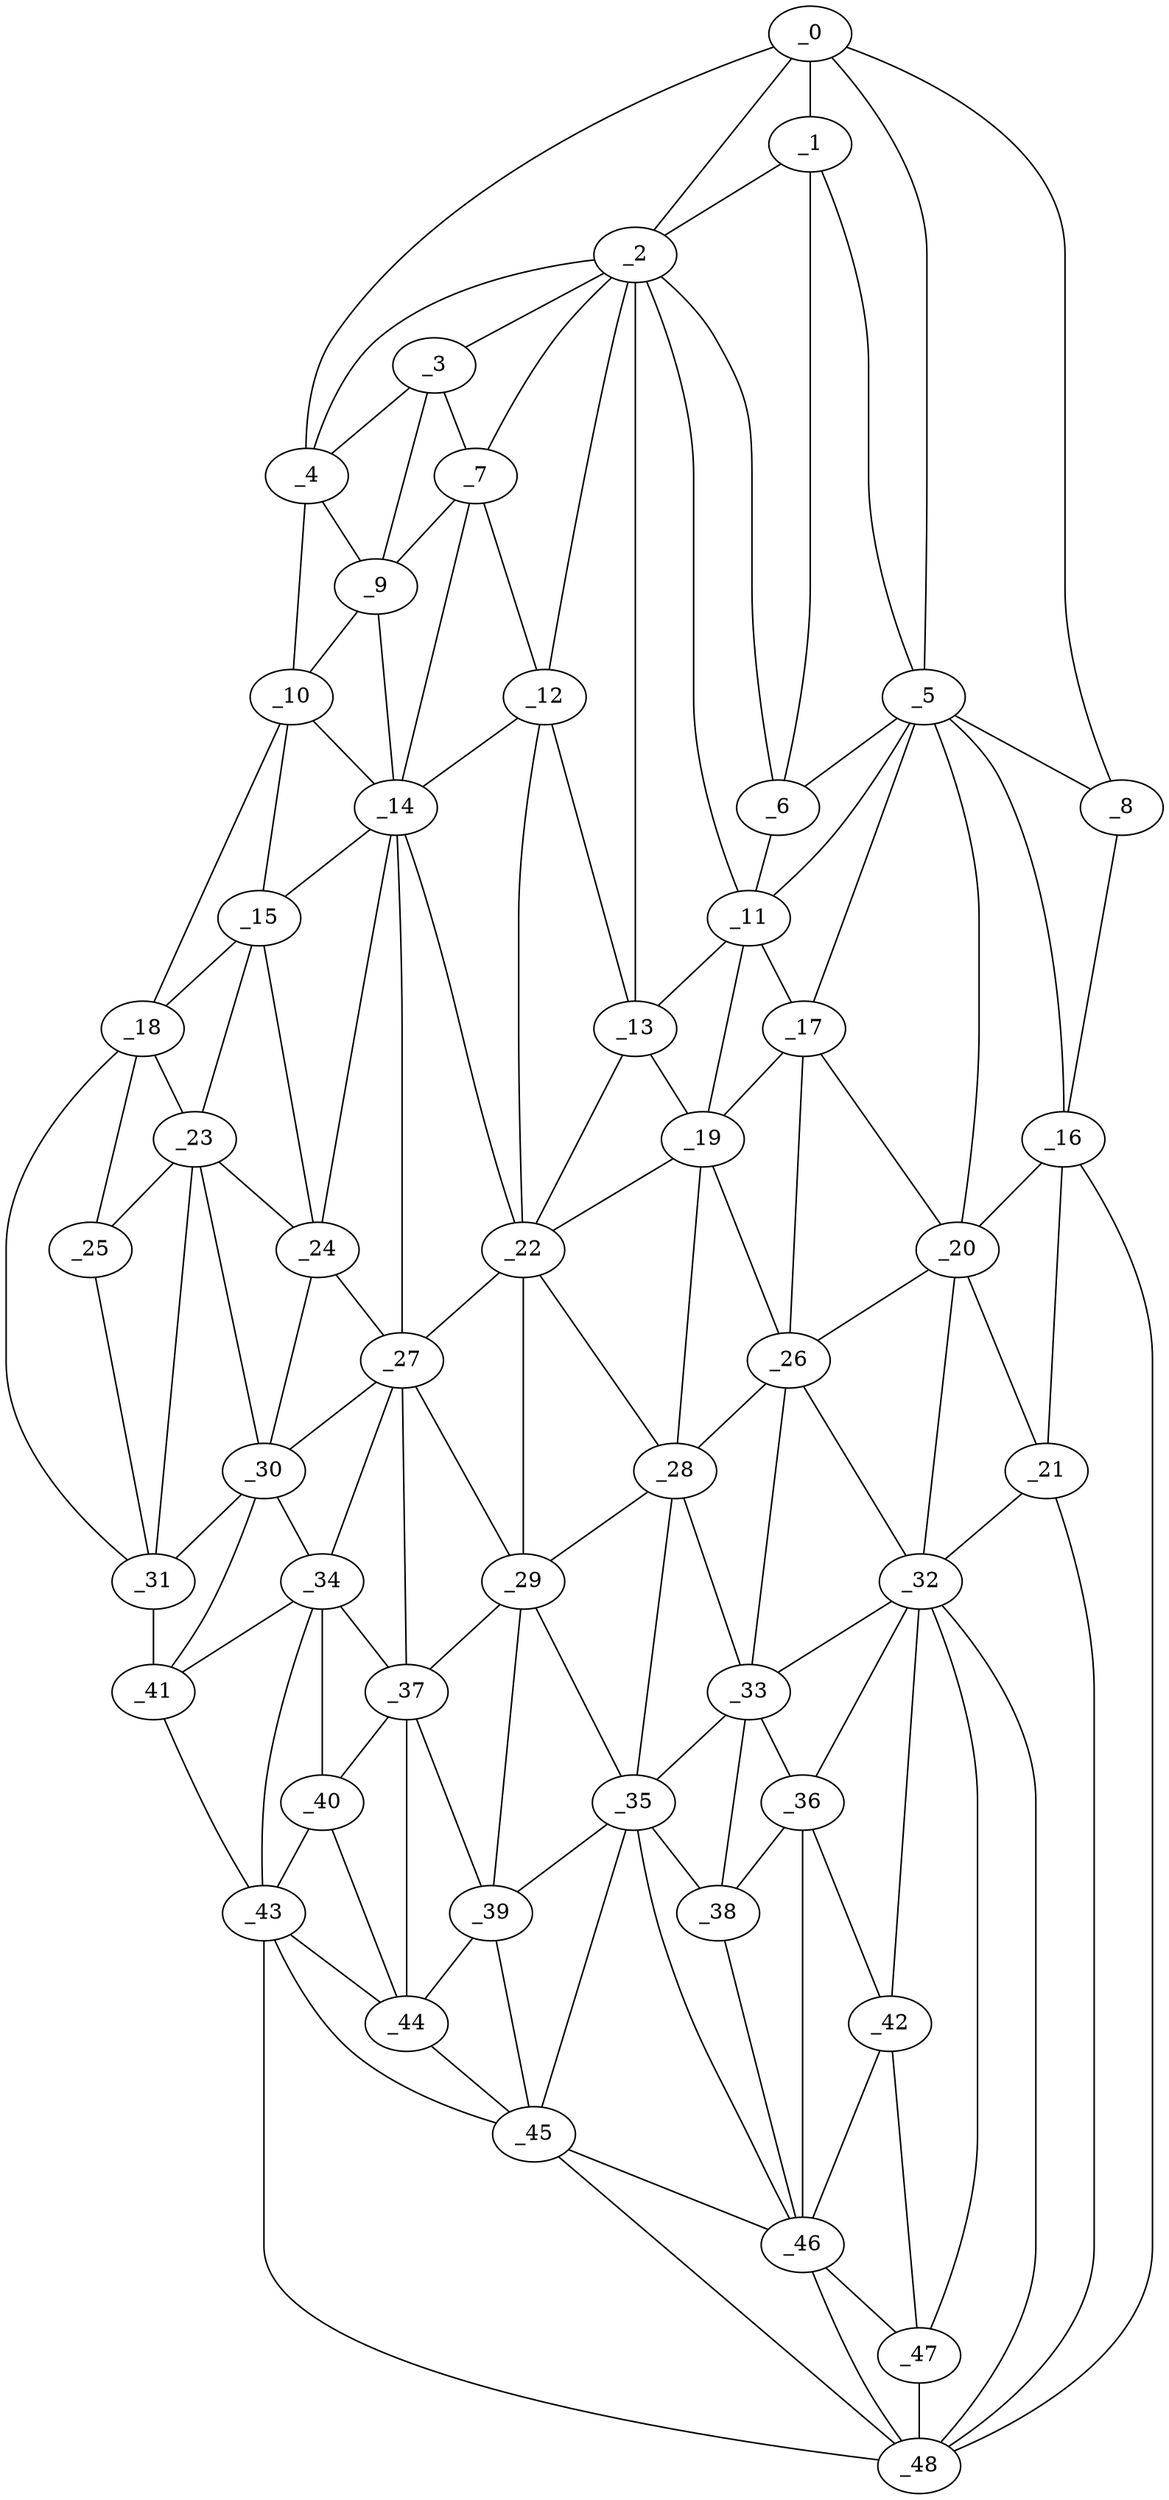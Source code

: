 graph "obj81__70.gxl" {
	_0	 [x=19,
		y=15];
	_1	 [x=30,
		y=40];
	_0 -- _1	 [valence=1];
	_2	 [x=34,
		y=66];
	_0 -- _2	 [valence=1];
	_4	 [x=37,
		y=105];
	_0 -- _4	 [valence=1];
	_5	 [x=41,
		y=34];
	_0 -- _5	 [valence=2];
	_8	 [x=43,
		y=2];
	_0 -- _8	 [valence=1];
	_1 -- _2	 [valence=1];
	_1 -- _5	 [valence=2];
	_6	 [x=41,
		y=51];
	_1 -- _6	 [valence=2];
	_3	 [x=37,
		y=94];
	_2 -- _3	 [valence=1];
	_2 -- _4	 [valence=2];
	_2 -- _6	 [valence=1];
	_7	 [x=41,
		y=87];
	_2 -- _7	 [valence=2];
	_11	 [x=46,
		y=52];
	_2 -- _11	 [valence=2];
	_12	 [x=52,
		y=69];
	_2 -- _12	 [valence=2];
	_13	 [x=54,
		y=60];
	_2 -- _13	 [valence=1];
	_3 -- _4	 [valence=2];
	_3 -- _7	 [valence=1];
	_9	 [x=44,
		y=93];
	_3 -- _9	 [valence=2];
	_4 -- _9	 [valence=1];
	_10	 [x=45,
		y=111];
	_4 -- _10	 [valence=1];
	_5 -- _6	 [valence=1];
	_5 -- _8	 [valence=1];
	_5 -- _11	 [valence=2];
	_16	 [x=58,
		y=3];
	_5 -- _16	 [valence=1];
	_17	 [x=58,
		y=40];
	_5 -- _17	 [valence=2];
	_20	 [x=63,
		y=34];
	_5 -- _20	 [valence=1];
	_6 -- _11	 [valence=2];
	_7 -- _9	 [valence=2];
	_7 -- _12	 [valence=2];
	_14	 [x=54,
		y=93];
	_7 -- _14	 [valence=2];
	_8 -- _16	 [valence=1];
	_9 -- _10	 [valence=2];
	_9 -- _14	 [valence=2];
	_10 -- _14	 [valence=2];
	_15	 [x=56,
		y=115];
	_10 -- _15	 [valence=2];
	_18	 [x=60,
		y=122];
	_10 -- _18	 [valence=1];
	_11 -- _13	 [valence=2];
	_11 -- _17	 [valence=2];
	_19	 [x=61,
		y=52];
	_11 -- _19	 [valence=2];
	_12 -- _13	 [valence=2];
	_12 -- _14	 [valence=1];
	_22	 [x=64,
		y=66];
	_12 -- _22	 [valence=2];
	_13 -- _19	 [valence=2];
	_13 -- _22	 [valence=2];
	_14 -- _15	 [valence=2];
	_14 -- _22	 [valence=1];
	_24	 [x=67,
		y=104];
	_14 -- _24	 [valence=2];
	_27	 [x=77,
		y=97];
	_14 -- _27	 [valence=2];
	_15 -- _18	 [valence=2];
	_23	 [x=66,
		y=115];
	_15 -- _23	 [valence=1];
	_15 -- _24	 [valence=2];
	_16 -- _20	 [valence=2];
	_21	 [x=64,
		y=6];
	_16 -- _21	 [valence=2];
	_48	 [x=114,
		y=15];
	_16 -- _48	 [valence=1];
	_17 -- _19	 [valence=2];
	_17 -- _20	 [valence=1];
	_26	 [x=74,
		y=43];
	_17 -- _26	 [valence=2];
	_18 -- _23	 [valence=2];
	_25	 [x=67,
		y=120];
	_18 -- _25	 [valence=2];
	_31	 [x=91,
		y=121];
	_18 -- _31	 [valence=1];
	_19 -- _22	 [valence=2];
	_19 -- _26	 [valence=2];
	_28	 [x=81,
		y=57];
	_19 -- _28	 [valence=2];
	_20 -- _21	 [valence=2];
	_20 -- _26	 [valence=2];
	_32	 [x=95,
		y=33];
	_20 -- _32	 [valence=2];
	_21 -- _32	 [valence=2];
	_21 -- _48	 [valence=2];
	_22 -- _27	 [valence=2];
	_22 -- _28	 [valence=1];
	_29	 [x=89,
		y=66];
	_22 -- _29	 [valence=1];
	_23 -- _24	 [valence=1];
	_23 -- _25	 [valence=2];
	_30	 [x=91,
		y=105];
	_23 -- _30	 [valence=2];
	_23 -- _31	 [valence=2];
	_24 -- _27	 [valence=2];
	_24 -- _30	 [valence=2];
	_25 -- _31	 [valence=1];
	_26 -- _28	 [valence=2];
	_26 -- _32	 [valence=1];
	_33	 [x=95,
		y=43];
	_26 -- _33	 [valence=1];
	_27 -- _29	 [valence=1];
	_27 -- _30	 [valence=2];
	_34	 [x=98,
		y=102];
	_27 -- _34	 [valence=2];
	_37	 [x=103,
		y=93];
	_27 -- _37	 [valence=2];
	_28 -- _29	 [valence=1];
	_28 -- _33	 [valence=2];
	_35	 [x=102,
		y=56];
	_28 -- _35	 [valence=2];
	_29 -- _35	 [valence=1];
	_29 -- _37	 [valence=2];
	_39	 [x=104,
		y=74];
	_29 -- _39	 [valence=2];
	_30 -- _31	 [valence=1];
	_30 -- _34	 [valence=2];
	_41	 [x=106,
		y=115];
	_30 -- _41	 [valence=1];
	_31 -- _41	 [valence=1];
	_32 -- _33	 [valence=2];
	_36	 [x=103,
		y=38];
	_32 -- _36	 [valence=1];
	_42	 [x=107,
		y=28];
	_32 -- _42	 [valence=2];
	_47	 [x=112,
		y=21];
	_32 -- _47	 [valence=1];
	_32 -- _48	 [valence=1];
	_33 -- _35	 [valence=2];
	_33 -- _36	 [valence=2];
	_38	 [x=104,
		y=45];
	_33 -- _38	 [valence=1];
	_34 -- _37	 [valence=1];
	_40	 [x=106,
		y=95];
	_34 -- _40	 [valence=1];
	_34 -- _41	 [valence=2];
	_43	 [x=107,
		y=111];
	_34 -- _43	 [valence=2];
	_35 -- _38	 [valence=2];
	_35 -- _39	 [valence=2];
	_45	 [x=109,
		y=67];
	_35 -- _45	 [valence=2];
	_46	 [x=111,
		y=40];
	_35 -- _46	 [valence=2];
	_36 -- _38	 [valence=2];
	_36 -- _42	 [valence=2];
	_36 -- _46	 [valence=2];
	_37 -- _39	 [valence=1];
	_37 -- _40	 [valence=2];
	_44	 [x=108,
		y=77];
	_37 -- _44	 [valence=2];
	_38 -- _46	 [valence=1];
	_39 -- _44	 [valence=2];
	_39 -- _45	 [valence=2];
	_40 -- _43	 [valence=2];
	_40 -- _44	 [valence=1];
	_41 -- _43	 [valence=1];
	_42 -- _46	 [valence=2];
	_42 -- _47	 [valence=2];
	_43 -- _44	 [valence=2];
	_43 -- _45	 [valence=2];
	_43 -- _48	 [valence=1];
	_44 -- _45	 [valence=2];
	_45 -- _46	 [valence=2];
	_45 -- _48	 [valence=2];
	_46 -- _47	 [valence=1];
	_46 -- _48	 [valence=1];
	_47 -- _48	 [valence=2];
}
